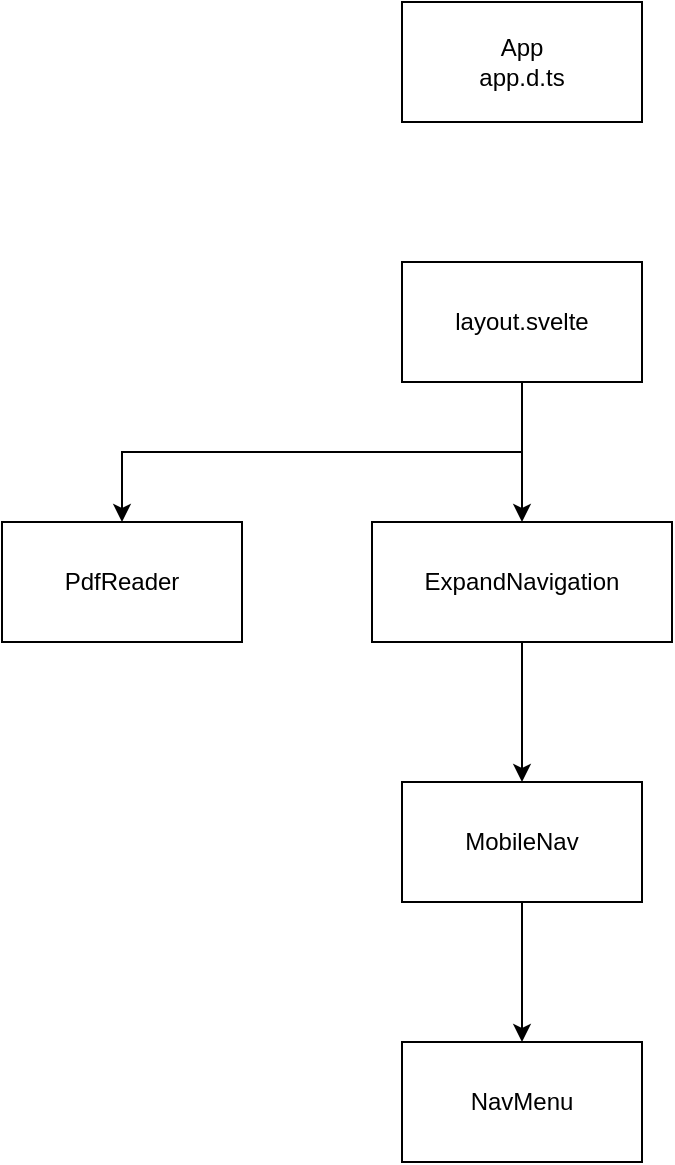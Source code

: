 <mxfile version="26.2.9">
  <diagram name="Страница — 1" id="BTPaa4rk5kCRLCeoJVWf">
    <mxGraphModel dx="707" dy="879" grid="1" gridSize="10" guides="1" tooltips="1" connect="1" arrows="1" fold="1" page="1" pageScale="1" pageWidth="827" pageHeight="1169" math="0" shadow="0">
      <root>
        <mxCell id="0" />
        <mxCell id="1" parent="0" />
        <mxCell id="BRvhfNHX8y68QVM4szqf-1" value="App&lt;br&gt;app.d.ts" style="rounded=0;whiteSpace=wrap;html=1;" vertex="1" parent="1">
          <mxGeometry x="400" y="80" width="120" height="60" as="geometry" />
        </mxCell>
        <mxCell id="BRvhfNHX8y68QVM4szqf-6" style="edgeStyle=orthogonalEdgeStyle;rounded=0;orthogonalLoop=1;jettySize=auto;html=1;exitX=0.5;exitY=1;exitDx=0;exitDy=0;entryX=0.5;entryY=0;entryDx=0;entryDy=0;" edge="1" parent="1" source="BRvhfNHX8y68QVM4szqf-2" target="BRvhfNHX8y68QVM4szqf-3">
          <mxGeometry relative="1" as="geometry" />
        </mxCell>
        <mxCell id="BRvhfNHX8y68QVM4szqf-7" style="edgeStyle=orthogonalEdgeStyle;rounded=0;orthogonalLoop=1;jettySize=auto;html=1;exitX=0.5;exitY=1;exitDx=0;exitDy=0;entryX=0.5;entryY=0;entryDx=0;entryDy=0;" edge="1" parent="1" source="BRvhfNHX8y68QVM4szqf-2" target="BRvhfNHX8y68QVM4szqf-4">
          <mxGeometry relative="1" as="geometry" />
        </mxCell>
        <mxCell id="BRvhfNHX8y68QVM4szqf-2" value="layout.svelte" style="rounded=0;whiteSpace=wrap;html=1;" vertex="1" parent="1">
          <mxGeometry x="400" y="210" width="120" height="60" as="geometry" />
        </mxCell>
        <mxCell id="BRvhfNHX8y68QVM4szqf-3" value="PdfReader" style="rounded=0;whiteSpace=wrap;html=1;" vertex="1" parent="1">
          <mxGeometry x="200" y="340" width="120" height="60" as="geometry" />
        </mxCell>
        <mxCell id="BRvhfNHX8y68QVM4szqf-9" style="edgeStyle=orthogonalEdgeStyle;rounded=0;orthogonalLoop=1;jettySize=auto;html=1;exitX=0.5;exitY=1;exitDx=0;exitDy=0;entryX=0.5;entryY=0;entryDx=0;entryDy=0;" edge="1" parent="1" source="BRvhfNHX8y68QVM4szqf-4" target="BRvhfNHX8y68QVM4szqf-5">
          <mxGeometry relative="1" as="geometry" />
        </mxCell>
        <mxCell id="BRvhfNHX8y68QVM4szqf-4" value="ExpandNavigation" style="rounded=0;whiteSpace=wrap;html=1;" vertex="1" parent="1">
          <mxGeometry x="385" y="340" width="150" height="60" as="geometry" />
        </mxCell>
        <mxCell id="BRvhfNHX8y68QVM4szqf-11" value="" style="edgeStyle=orthogonalEdgeStyle;rounded=0;orthogonalLoop=1;jettySize=auto;html=1;" edge="1" parent="1" source="BRvhfNHX8y68QVM4szqf-5" target="BRvhfNHX8y68QVM4szqf-10">
          <mxGeometry relative="1" as="geometry" />
        </mxCell>
        <mxCell id="BRvhfNHX8y68QVM4szqf-5" value="MobileNav" style="rounded=0;whiteSpace=wrap;html=1;" vertex="1" parent="1">
          <mxGeometry x="400" y="470" width="120" height="60" as="geometry" />
        </mxCell>
        <mxCell id="BRvhfNHX8y68QVM4szqf-10" value="NavMenu" style="rounded=0;whiteSpace=wrap;html=1;" vertex="1" parent="1">
          <mxGeometry x="400" y="600" width="120" height="60" as="geometry" />
        </mxCell>
      </root>
    </mxGraphModel>
  </diagram>
</mxfile>
